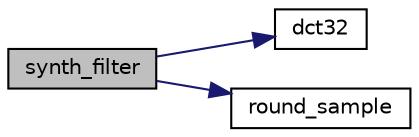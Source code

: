 digraph "synth_filter"
{
  bgcolor="transparent";
  edge [fontname="Helvetica",fontsize="10",labelfontname="Helvetica",labelfontsize="10"];
  node [fontname="Helvetica",fontsize="10",shape=record];
  rankdir="LR";
  Node1 [label="synth_filter",height=0.2,width=0.4,color="black", fillcolor="grey75", style="filled", fontcolor="black"];
  Node1 -> Node2 [color="midnightblue",fontsize="10",style="solid",fontname="Helvetica"];
  Node2 [label="dct32",height=0.2,width=0.4,color="black",URL="$mpaudec_8c.html#a94a1b9f66732d2e8a51be90eb17f08a6"];
  Node1 -> Node3 [color="midnightblue",fontsize="10",style="solid",fontname="Helvetica"];
  Node3 [label="round_sample",height=0.2,width=0.4,color="black",URL="$mpaudec_8c.html#aad56ed253bfb25eb1cc06cc68fab053a"];
}
